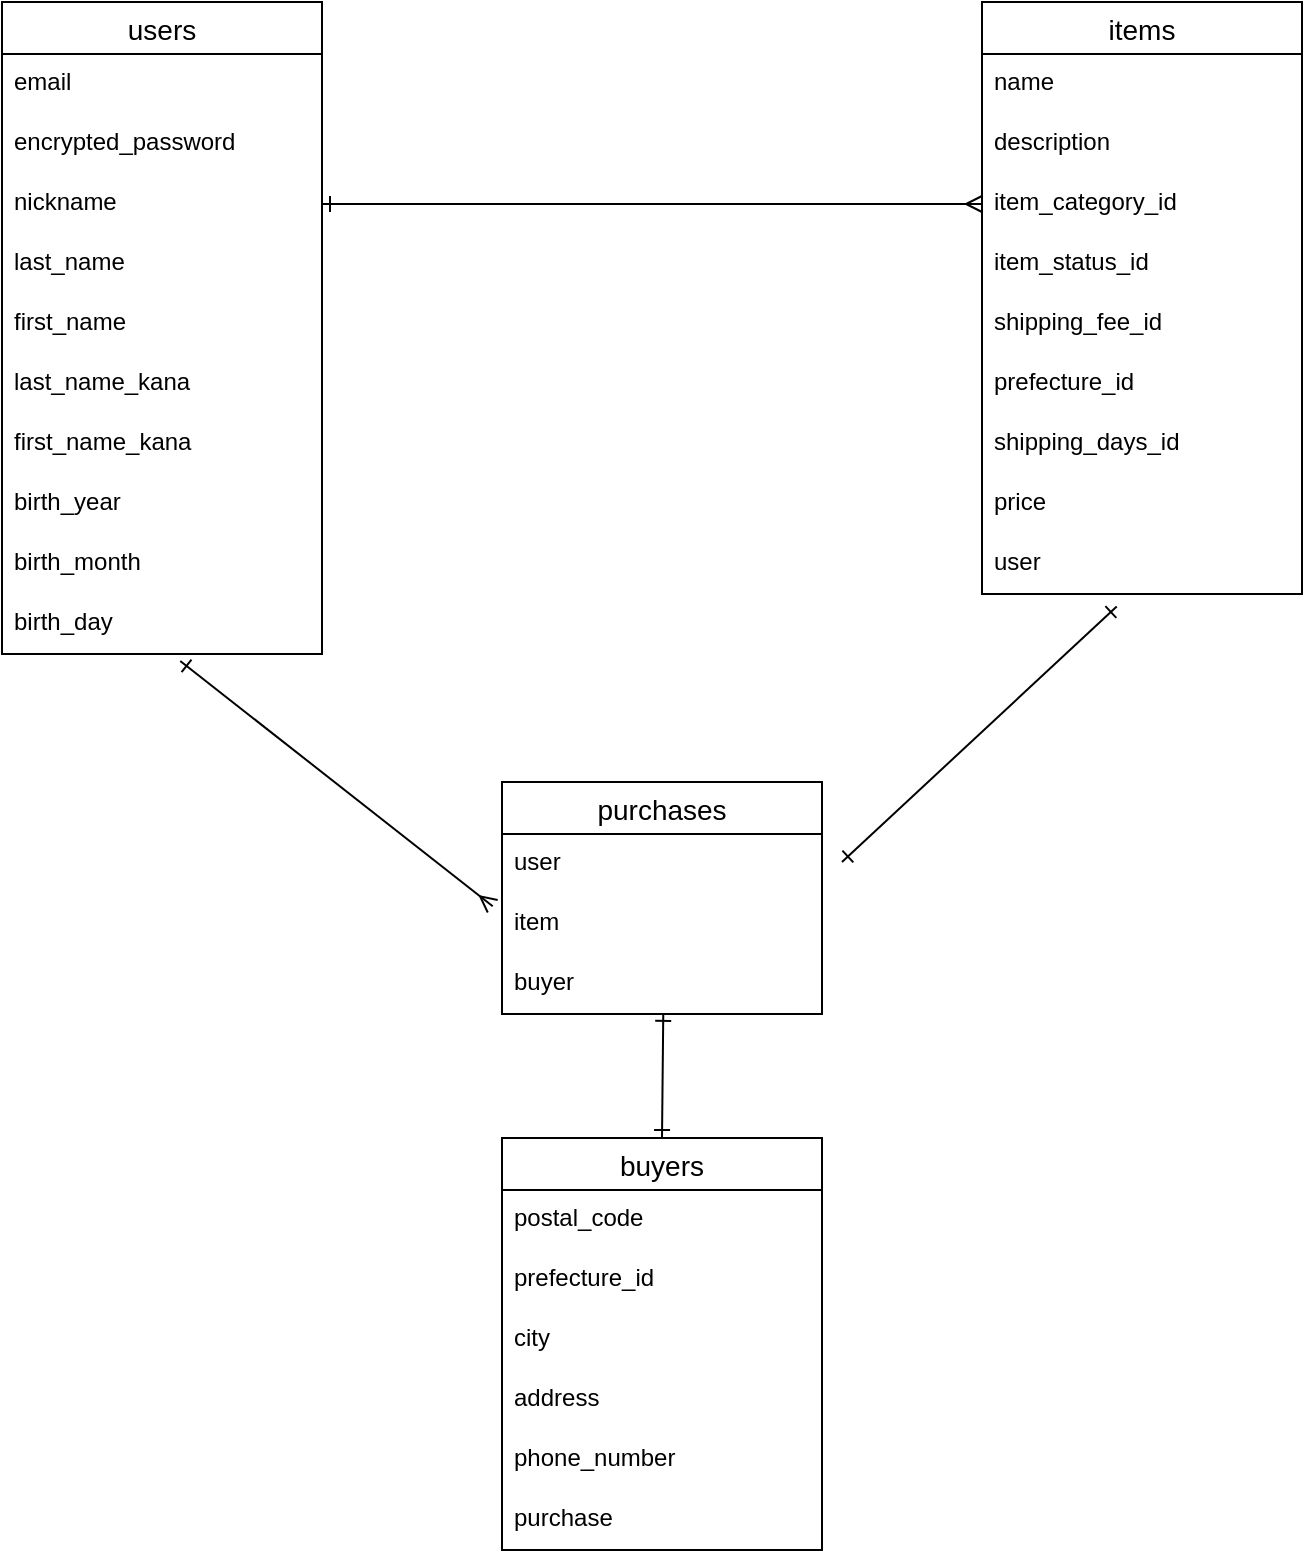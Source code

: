 <mxfile>
    <diagram id="yGlZYFveaCeqyr6hAdOJ" name="ページ1">
        <mxGraphModel dx="1138" dy="562" grid="1" gridSize="10" guides="1" tooltips="1" connect="1" arrows="1" fold="1" page="1" pageScale="1" pageWidth="827" pageHeight="1169" math="0" shadow="0">
            <root>
                <mxCell id="0"/>
                <mxCell id="1" parent="0"/>
                <mxCell id="8" style="html=1;startArrow=ERone;startFill=0;endArrow=ERone;endFill=0;exitX=0.504;exitY=0.982;exitDx=0;exitDy=0;exitPerimeter=0;entryX=0.5;entryY=0;entryDx=0;entryDy=0;" edge="1" parent="1" source="12" target="KfLQgRjq4wl2WiZRsGTR-32">
                    <mxGeometry relative="1" as="geometry">
                        <mxPoint x="400" y="660" as="sourcePoint"/>
                        <mxPoint x="398" y="680" as="targetPoint"/>
                    </mxGeometry>
                </mxCell>
                <mxCell id="KfLQgRjq4wl2WiZRsGTR-1" value="users" style="swimlane;fontStyle=0;childLayout=stackLayout;horizontal=1;startSize=26;horizontalStack=0;resizeParent=1;resizeParentMax=0;resizeLast=0;collapsible=1;marginBottom=0;align=center;fontSize=14;" parent="1" vertex="1">
                    <mxGeometry x="70" y="120" width="160" height="326" as="geometry"/>
                </mxCell>
                <mxCell id="KfLQgRjq4wl2WiZRsGTR-2" value="email" style="text;strokeColor=none;fillColor=none;spacingLeft=4;spacingRight=4;overflow=hidden;rotatable=0;points=[[0,0.5],[1,0.5]];portConstraint=eastwest;fontSize=12;" parent="KfLQgRjq4wl2WiZRsGTR-1" vertex="1">
                    <mxGeometry y="26" width="160" height="30" as="geometry"/>
                </mxCell>
                <mxCell id="KfLQgRjq4wl2WiZRsGTR-3" value="encrypted_password" style="text;strokeColor=none;fillColor=none;spacingLeft=4;spacingRight=4;overflow=hidden;rotatable=0;points=[[0,0.5],[1,0.5]];portConstraint=eastwest;fontSize=12;" parent="KfLQgRjq4wl2WiZRsGTR-1" vertex="1">
                    <mxGeometry y="56" width="160" height="30" as="geometry"/>
                </mxCell>
                <mxCell id="KfLQgRjq4wl2WiZRsGTR-19" value="nickname" style="text;strokeColor=none;fillColor=none;spacingLeft=4;spacingRight=4;overflow=hidden;rotatable=0;points=[[0,0.5],[1,0.5]];portConstraint=eastwest;fontSize=12;" parent="KfLQgRjq4wl2WiZRsGTR-1" vertex="1">
                    <mxGeometry y="86" width="160" height="30" as="geometry"/>
                </mxCell>
                <mxCell id="KfLQgRjq4wl2WiZRsGTR-10" value="last_name" style="text;strokeColor=none;fillColor=none;spacingLeft=4;spacingRight=4;overflow=hidden;rotatable=0;points=[[0,0.5],[1,0.5]];portConstraint=eastwest;fontSize=12;" parent="KfLQgRjq4wl2WiZRsGTR-1" vertex="1">
                    <mxGeometry y="116" width="160" height="30" as="geometry"/>
                </mxCell>
                <mxCell id="KfLQgRjq4wl2WiZRsGTR-12" value="first_name" style="text;strokeColor=none;fillColor=none;spacingLeft=4;spacingRight=4;overflow=hidden;rotatable=0;points=[[0,0.5],[1,0.5]];portConstraint=eastwest;fontSize=12;" parent="KfLQgRjq4wl2WiZRsGTR-1" vertex="1">
                    <mxGeometry y="146" width="160" height="30" as="geometry"/>
                </mxCell>
                <mxCell id="KfLQgRjq4wl2WiZRsGTR-13" value="last_name_kana" style="text;strokeColor=none;fillColor=none;spacingLeft=4;spacingRight=4;overflow=hidden;rotatable=0;points=[[0,0.5],[1,0.5]];portConstraint=eastwest;fontSize=12;" parent="KfLQgRjq4wl2WiZRsGTR-1" vertex="1">
                    <mxGeometry y="176" width="160" height="30" as="geometry"/>
                </mxCell>
                <mxCell id="KfLQgRjq4wl2WiZRsGTR-15" value="first_name_kana" style="text;strokeColor=none;fillColor=none;spacingLeft=4;spacingRight=4;overflow=hidden;rotatable=0;points=[[0,0.5],[1,0.5]];portConstraint=eastwest;fontSize=12;" parent="KfLQgRjq4wl2WiZRsGTR-1" vertex="1">
                    <mxGeometry y="206" width="160" height="30" as="geometry"/>
                </mxCell>
                <mxCell id="KfLQgRjq4wl2WiZRsGTR-16" value="birth_year" style="text;strokeColor=none;fillColor=none;spacingLeft=4;spacingRight=4;overflow=hidden;rotatable=0;points=[[0,0.5],[1,0.5]];portConstraint=eastwest;fontSize=12;" parent="KfLQgRjq4wl2WiZRsGTR-1" vertex="1">
                    <mxGeometry y="236" width="160" height="30" as="geometry"/>
                </mxCell>
                <mxCell id="KfLQgRjq4wl2WiZRsGTR-17" value="birth_month" style="text;strokeColor=none;fillColor=none;spacingLeft=4;spacingRight=4;overflow=hidden;rotatable=0;points=[[0,0.5],[1,0.5]];portConstraint=eastwest;fontSize=12;" parent="KfLQgRjq4wl2WiZRsGTR-1" vertex="1">
                    <mxGeometry y="266" width="160" height="30" as="geometry"/>
                </mxCell>
                <mxCell id="KfLQgRjq4wl2WiZRsGTR-18" value="birth_day" style="text;strokeColor=none;fillColor=none;spacingLeft=4;spacingRight=4;overflow=hidden;rotatable=0;points=[[0,0.5],[1,0.5]];portConstraint=eastwest;fontSize=12;" parent="KfLQgRjq4wl2WiZRsGTR-1" vertex="1">
                    <mxGeometry y="296" width="160" height="30" as="geometry"/>
                </mxCell>
                <mxCell id="KfLQgRjq4wl2WiZRsGTR-20" value="items" style="swimlane;fontStyle=0;childLayout=stackLayout;horizontal=1;startSize=26;horizontalStack=0;resizeParent=1;resizeParentMax=0;resizeLast=0;collapsible=1;marginBottom=0;align=center;fontSize=14;" parent="1" vertex="1">
                    <mxGeometry x="560" y="120" width="160" height="296" as="geometry"/>
                </mxCell>
                <mxCell id="KfLQgRjq4wl2WiZRsGTR-21" value="name" style="text;strokeColor=none;fillColor=none;spacingLeft=4;spacingRight=4;overflow=hidden;rotatable=0;points=[[0,0.5],[1,0.5]];portConstraint=eastwest;fontSize=12;" parent="KfLQgRjq4wl2WiZRsGTR-20" vertex="1">
                    <mxGeometry y="26" width="160" height="30" as="geometry"/>
                </mxCell>
                <mxCell id="KfLQgRjq4wl2WiZRsGTR-22" value="description" style="text;strokeColor=none;fillColor=none;spacingLeft=4;spacingRight=4;overflow=hidden;rotatable=0;points=[[0,0.5],[1,0.5]];portConstraint=eastwest;fontSize=12;" parent="KfLQgRjq4wl2WiZRsGTR-20" vertex="1">
                    <mxGeometry y="56" width="160" height="30" as="geometry"/>
                </mxCell>
                <mxCell id="KfLQgRjq4wl2WiZRsGTR-23" value="item_category_id" style="text;strokeColor=none;fillColor=none;spacingLeft=4;spacingRight=4;overflow=hidden;rotatable=0;points=[[0,0.5],[1,0.5]];portConstraint=eastwest;fontSize=12;" parent="KfLQgRjq4wl2WiZRsGTR-20" vertex="1">
                    <mxGeometry y="86" width="160" height="30" as="geometry"/>
                </mxCell>
                <mxCell id="KfLQgRjq4wl2WiZRsGTR-24" value="item_status_id" style="text;strokeColor=none;fillColor=none;spacingLeft=4;spacingRight=4;overflow=hidden;rotatable=0;points=[[0,0.5],[1,0.5]];portConstraint=eastwest;fontSize=12;" parent="KfLQgRjq4wl2WiZRsGTR-20" vertex="1">
                    <mxGeometry y="116" width="160" height="30" as="geometry"/>
                </mxCell>
                <mxCell id="KfLQgRjq4wl2WiZRsGTR-25" value="shipping_fee_id" style="text;strokeColor=none;fillColor=none;spacingLeft=4;spacingRight=4;overflow=hidden;rotatable=0;points=[[0,0.5],[1,0.5]];portConstraint=eastwest;fontSize=12;" parent="KfLQgRjq4wl2WiZRsGTR-20" vertex="1">
                    <mxGeometry y="146" width="160" height="30" as="geometry"/>
                </mxCell>
                <mxCell id="KfLQgRjq4wl2WiZRsGTR-26" value="prefecture_id" style="text;strokeColor=none;fillColor=none;spacingLeft=4;spacingRight=4;overflow=hidden;rotatable=0;points=[[0,0.5],[1,0.5]];portConstraint=eastwest;fontSize=12;" parent="KfLQgRjq4wl2WiZRsGTR-20" vertex="1">
                    <mxGeometry y="176" width="160" height="30" as="geometry"/>
                </mxCell>
                <mxCell id="KfLQgRjq4wl2WiZRsGTR-27" value="shipping_days_id" style="text;strokeColor=none;fillColor=none;spacingLeft=4;spacingRight=4;overflow=hidden;rotatable=0;points=[[0,0.5],[1,0.5]];portConstraint=eastwest;fontSize=12;" parent="KfLQgRjq4wl2WiZRsGTR-20" vertex="1">
                    <mxGeometry y="206" width="160" height="30" as="geometry"/>
                </mxCell>
                <mxCell id="KfLQgRjq4wl2WiZRsGTR-28" value="price" style="text;strokeColor=none;fillColor=none;spacingLeft=4;spacingRight=4;overflow=hidden;rotatable=0;points=[[0,0.5],[1,0.5]];portConstraint=eastwest;fontSize=12;" parent="KfLQgRjq4wl2WiZRsGTR-20" vertex="1">
                    <mxGeometry y="236" width="160" height="30" as="geometry"/>
                </mxCell>
                <mxCell id="KfLQgRjq4wl2WiZRsGTR-29" value="user" style="text;strokeColor=none;fillColor=none;spacingLeft=4;spacingRight=4;overflow=hidden;rotatable=0;points=[[0,0.5],[1,0.5]];portConstraint=eastwest;fontSize=12;" parent="KfLQgRjq4wl2WiZRsGTR-20" vertex="1">
                    <mxGeometry y="266" width="160" height="30" as="geometry"/>
                </mxCell>
                <mxCell id="KfLQgRjq4wl2WiZRsGTR-32" value="buyers" style="swimlane;fontStyle=0;childLayout=stackLayout;horizontal=1;startSize=26;horizontalStack=0;resizeParent=1;resizeParentMax=0;resizeLast=0;collapsible=1;marginBottom=0;align=center;fontSize=14;" parent="1" vertex="1">
                    <mxGeometry x="320" y="688" width="160" height="206" as="geometry"/>
                </mxCell>
                <mxCell id="KfLQgRjq4wl2WiZRsGTR-34" value="postal_code" style="text;strokeColor=none;fillColor=none;spacingLeft=4;spacingRight=4;overflow=hidden;rotatable=0;points=[[0,0.5],[1,0.5]];portConstraint=eastwest;fontSize=12;" parent="KfLQgRjq4wl2WiZRsGTR-32" vertex="1">
                    <mxGeometry y="26" width="160" height="30" as="geometry"/>
                </mxCell>
                <mxCell id="KfLQgRjq4wl2WiZRsGTR-35" value="prefecture_id" style="text;strokeColor=none;fillColor=none;spacingLeft=4;spacingRight=4;overflow=hidden;rotatable=0;points=[[0,0.5],[1,0.5]];portConstraint=eastwest;fontSize=12;" parent="KfLQgRjq4wl2WiZRsGTR-32" vertex="1">
                    <mxGeometry y="56" width="160" height="30" as="geometry"/>
                </mxCell>
                <mxCell id="KfLQgRjq4wl2WiZRsGTR-36" value="city" style="text;strokeColor=none;fillColor=none;spacingLeft=4;spacingRight=4;overflow=hidden;rotatable=0;points=[[0,0.5],[1,0.5]];portConstraint=eastwest;fontSize=12;" parent="KfLQgRjq4wl2WiZRsGTR-32" vertex="1">
                    <mxGeometry y="86" width="160" height="30" as="geometry"/>
                </mxCell>
                <mxCell id="KfLQgRjq4wl2WiZRsGTR-37" value="address" style="text;strokeColor=none;fillColor=none;spacingLeft=4;spacingRight=4;overflow=hidden;rotatable=0;points=[[0,0.5],[1,0.5]];portConstraint=eastwest;fontSize=12;" parent="KfLQgRjq4wl2WiZRsGTR-32" vertex="1">
                    <mxGeometry y="116" width="160" height="30" as="geometry"/>
                </mxCell>
                <mxCell id="KfLQgRjq4wl2WiZRsGTR-38" value="phone_number" style="text;strokeColor=none;fillColor=none;spacingLeft=4;spacingRight=4;overflow=hidden;rotatable=0;points=[[0,0.5],[1,0.5]];portConstraint=eastwest;fontSize=12;" parent="KfLQgRjq4wl2WiZRsGTR-32" vertex="1">
                    <mxGeometry y="146" width="160" height="30" as="geometry"/>
                </mxCell>
                <mxCell id="KfLQgRjq4wl2WiZRsGTR-39" value="purchase" style="text;strokeColor=none;fillColor=none;spacingLeft=4;spacingRight=4;overflow=hidden;rotatable=0;points=[[0,0.5],[1,0.5]];portConstraint=eastwest;fontSize=12;" parent="KfLQgRjq4wl2WiZRsGTR-32" vertex="1">
                    <mxGeometry y="176" width="160" height="30" as="geometry"/>
                </mxCell>
                <mxCell id="2" value="purchases" style="swimlane;fontStyle=0;childLayout=stackLayout;horizontal=1;startSize=26;horizontalStack=0;resizeParent=1;resizeParentMax=0;resizeLast=0;collapsible=1;marginBottom=0;align=center;fontSize=14;" parent="1" vertex="1">
                    <mxGeometry x="320" y="510" width="160" height="116" as="geometry"/>
                </mxCell>
                <mxCell id="3" value="user" style="text;strokeColor=none;fillColor=none;spacingLeft=4;spacingRight=4;overflow=hidden;rotatable=0;points=[[0,0.5],[1,0.5]];portConstraint=eastwest;fontSize=12;" parent="2" vertex="1">
                    <mxGeometry y="26" width="160" height="30" as="geometry"/>
                </mxCell>
                <mxCell id="4" value="item" style="text;strokeColor=none;fillColor=none;spacingLeft=4;spacingRight=4;overflow=hidden;rotatable=0;points=[[0,0.5],[1,0.5]];portConstraint=eastwest;fontSize=12;" parent="2" vertex="1">
                    <mxGeometry y="56" width="160" height="30" as="geometry"/>
                </mxCell>
                <mxCell id="12" value="buyer" style="text;strokeColor=none;fillColor=none;spacingLeft=4;spacingRight=4;overflow=hidden;rotatable=0;points=[[0,0.5],[1,0.5]];portConstraint=eastwest;fontSize=12;" vertex="1" parent="2">
                    <mxGeometry y="86" width="160" height="30" as="geometry"/>
                </mxCell>
                <mxCell id="7" style="edgeStyle=none;html=1;exitX=1;exitY=0.5;exitDx=0;exitDy=0;entryX=0;entryY=0.5;entryDx=0;entryDy=0;startArrow=ERone;startFill=0;endArrow=ERmany;endFill=0;" edge="1" parent="1" source="KfLQgRjq4wl2WiZRsGTR-19" target="KfLQgRjq4wl2WiZRsGTR-23">
                    <mxGeometry relative="1" as="geometry"/>
                </mxCell>
                <mxCell id="10" style="edgeStyle=none;html=1;startArrow=ERone;startFill=0;endArrow=ERone;endFill=0;exitX=0.421;exitY=1.209;exitDx=0;exitDy=0;exitPerimeter=0;" edge="1" parent="1" source="KfLQgRjq4wl2WiZRsGTR-29">
                    <mxGeometry relative="1" as="geometry">
                        <mxPoint x="550" y="360" as="sourcePoint"/>
                        <mxPoint x="490" y="550" as="targetPoint"/>
                    </mxGeometry>
                </mxCell>
                <mxCell id="11" style="edgeStyle=none;html=1;entryX=-0.029;entryY=0.204;entryDx=0;entryDy=0;entryPerimeter=0;startArrow=ERone;startFill=0;endArrow=ERmany;endFill=0;exitX=0.557;exitY=1.116;exitDx=0;exitDy=0;exitPerimeter=0;" edge="1" parent="1" source="KfLQgRjq4wl2WiZRsGTR-18" target="4">
                    <mxGeometry relative="1" as="geometry">
                        <mxPoint x="240" y="380" as="sourcePoint"/>
                    </mxGeometry>
                </mxCell>
            </root>
        </mxGraphModel>
    </diagram>
</mxfile>